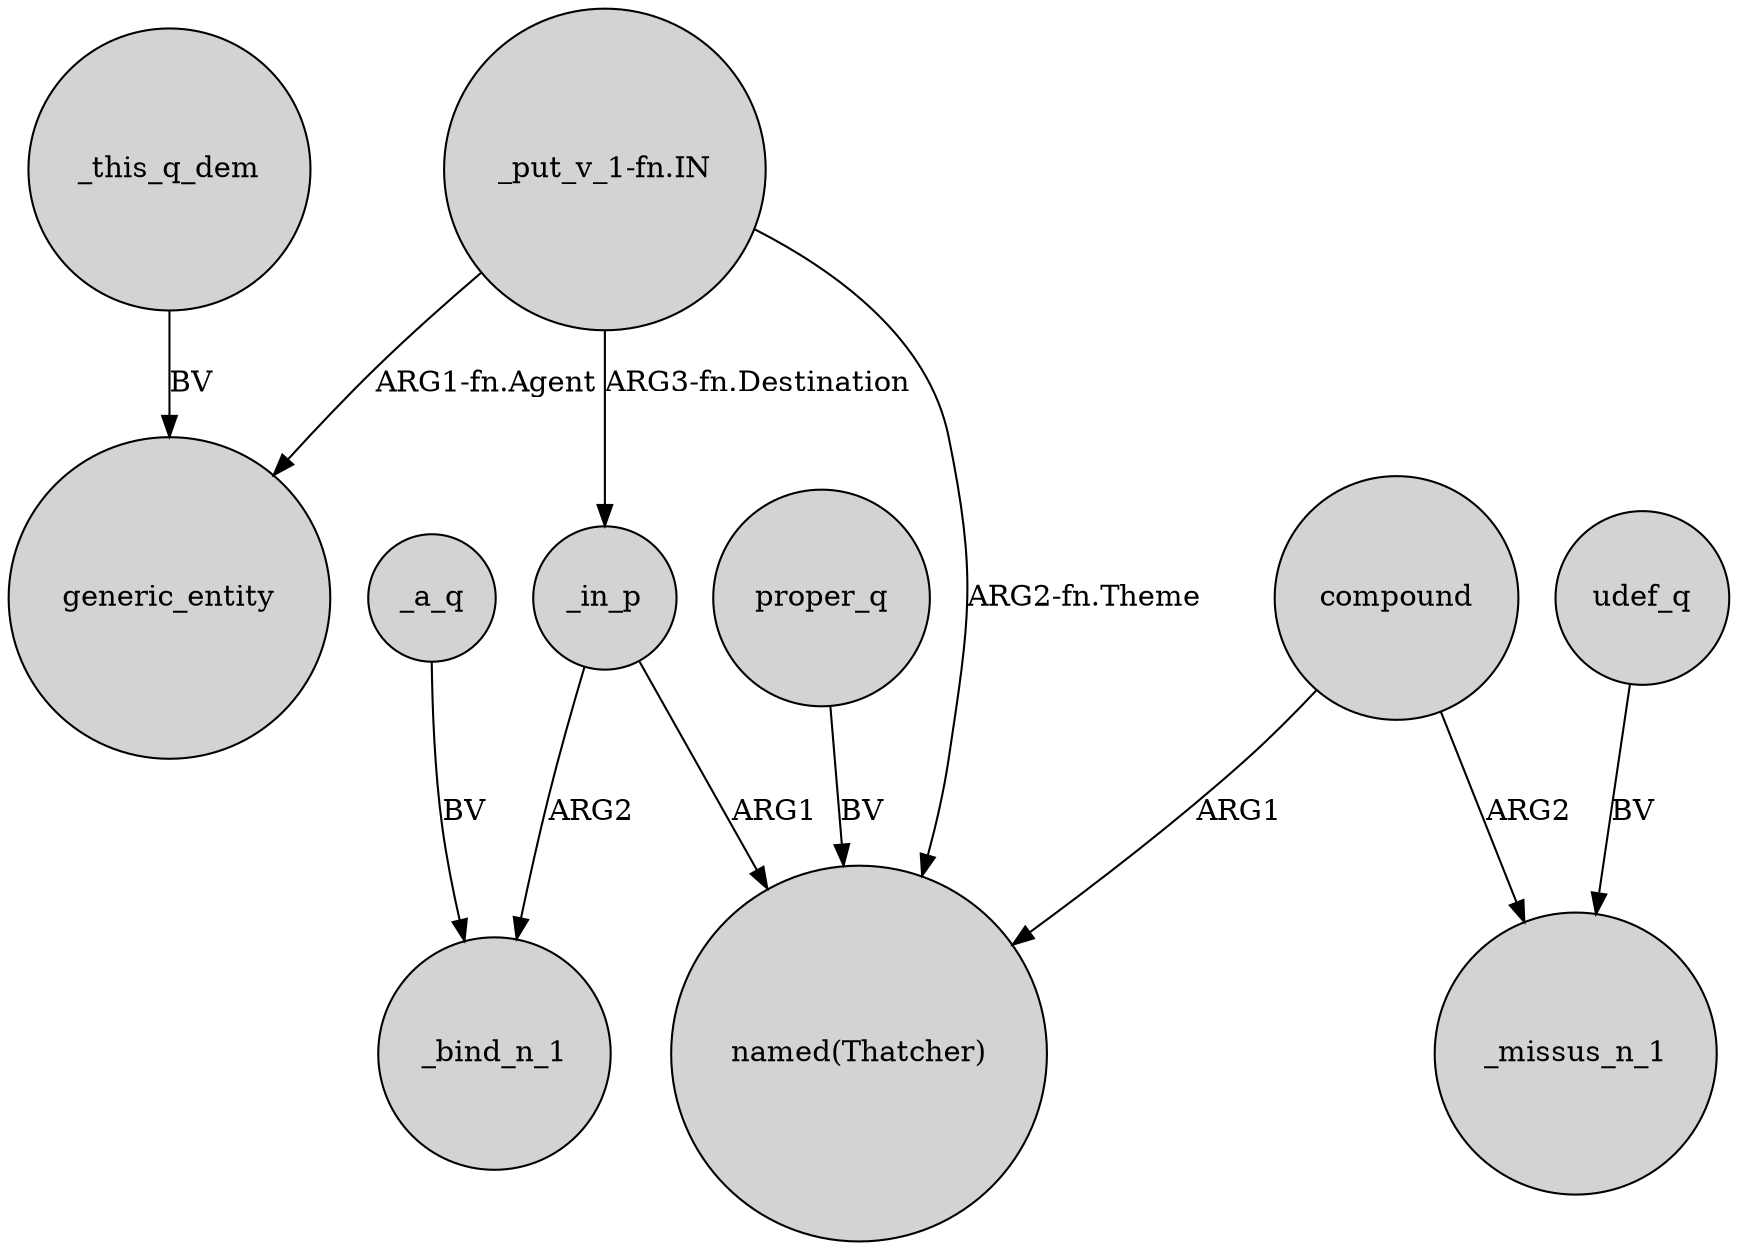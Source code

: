 digraph {
	node [shape=circle style=filled]
	"_put_v_1-fn.IN" -> _in_p [label="ARG3-fn.Destination"]
	compound -> _missus_n_1 [label=ARG2]
	_a_q -> _bind_n_1 [label=BV]
	"_put_v_1-fn.IN" -> generic_entity [label="ARG1-fn.Agent"]
	_this_q_dem -> generic_entity [label=BV]
	"_put_v_1-fn.IN" -> "named(Thatcher)" [label="ARG2-fn.Theme"]
	udef_q -> _missus_n_1 [label=BV]
	proper_q -> "named(Thatcher)" [label=BV]
	_in_p -> "named(Thatcher)" [label=ARG1]
	compound -> "named(Thatcher)" [label=ARG1]
	_in_p -> _bind_n_1 [label=ARG2]
}
